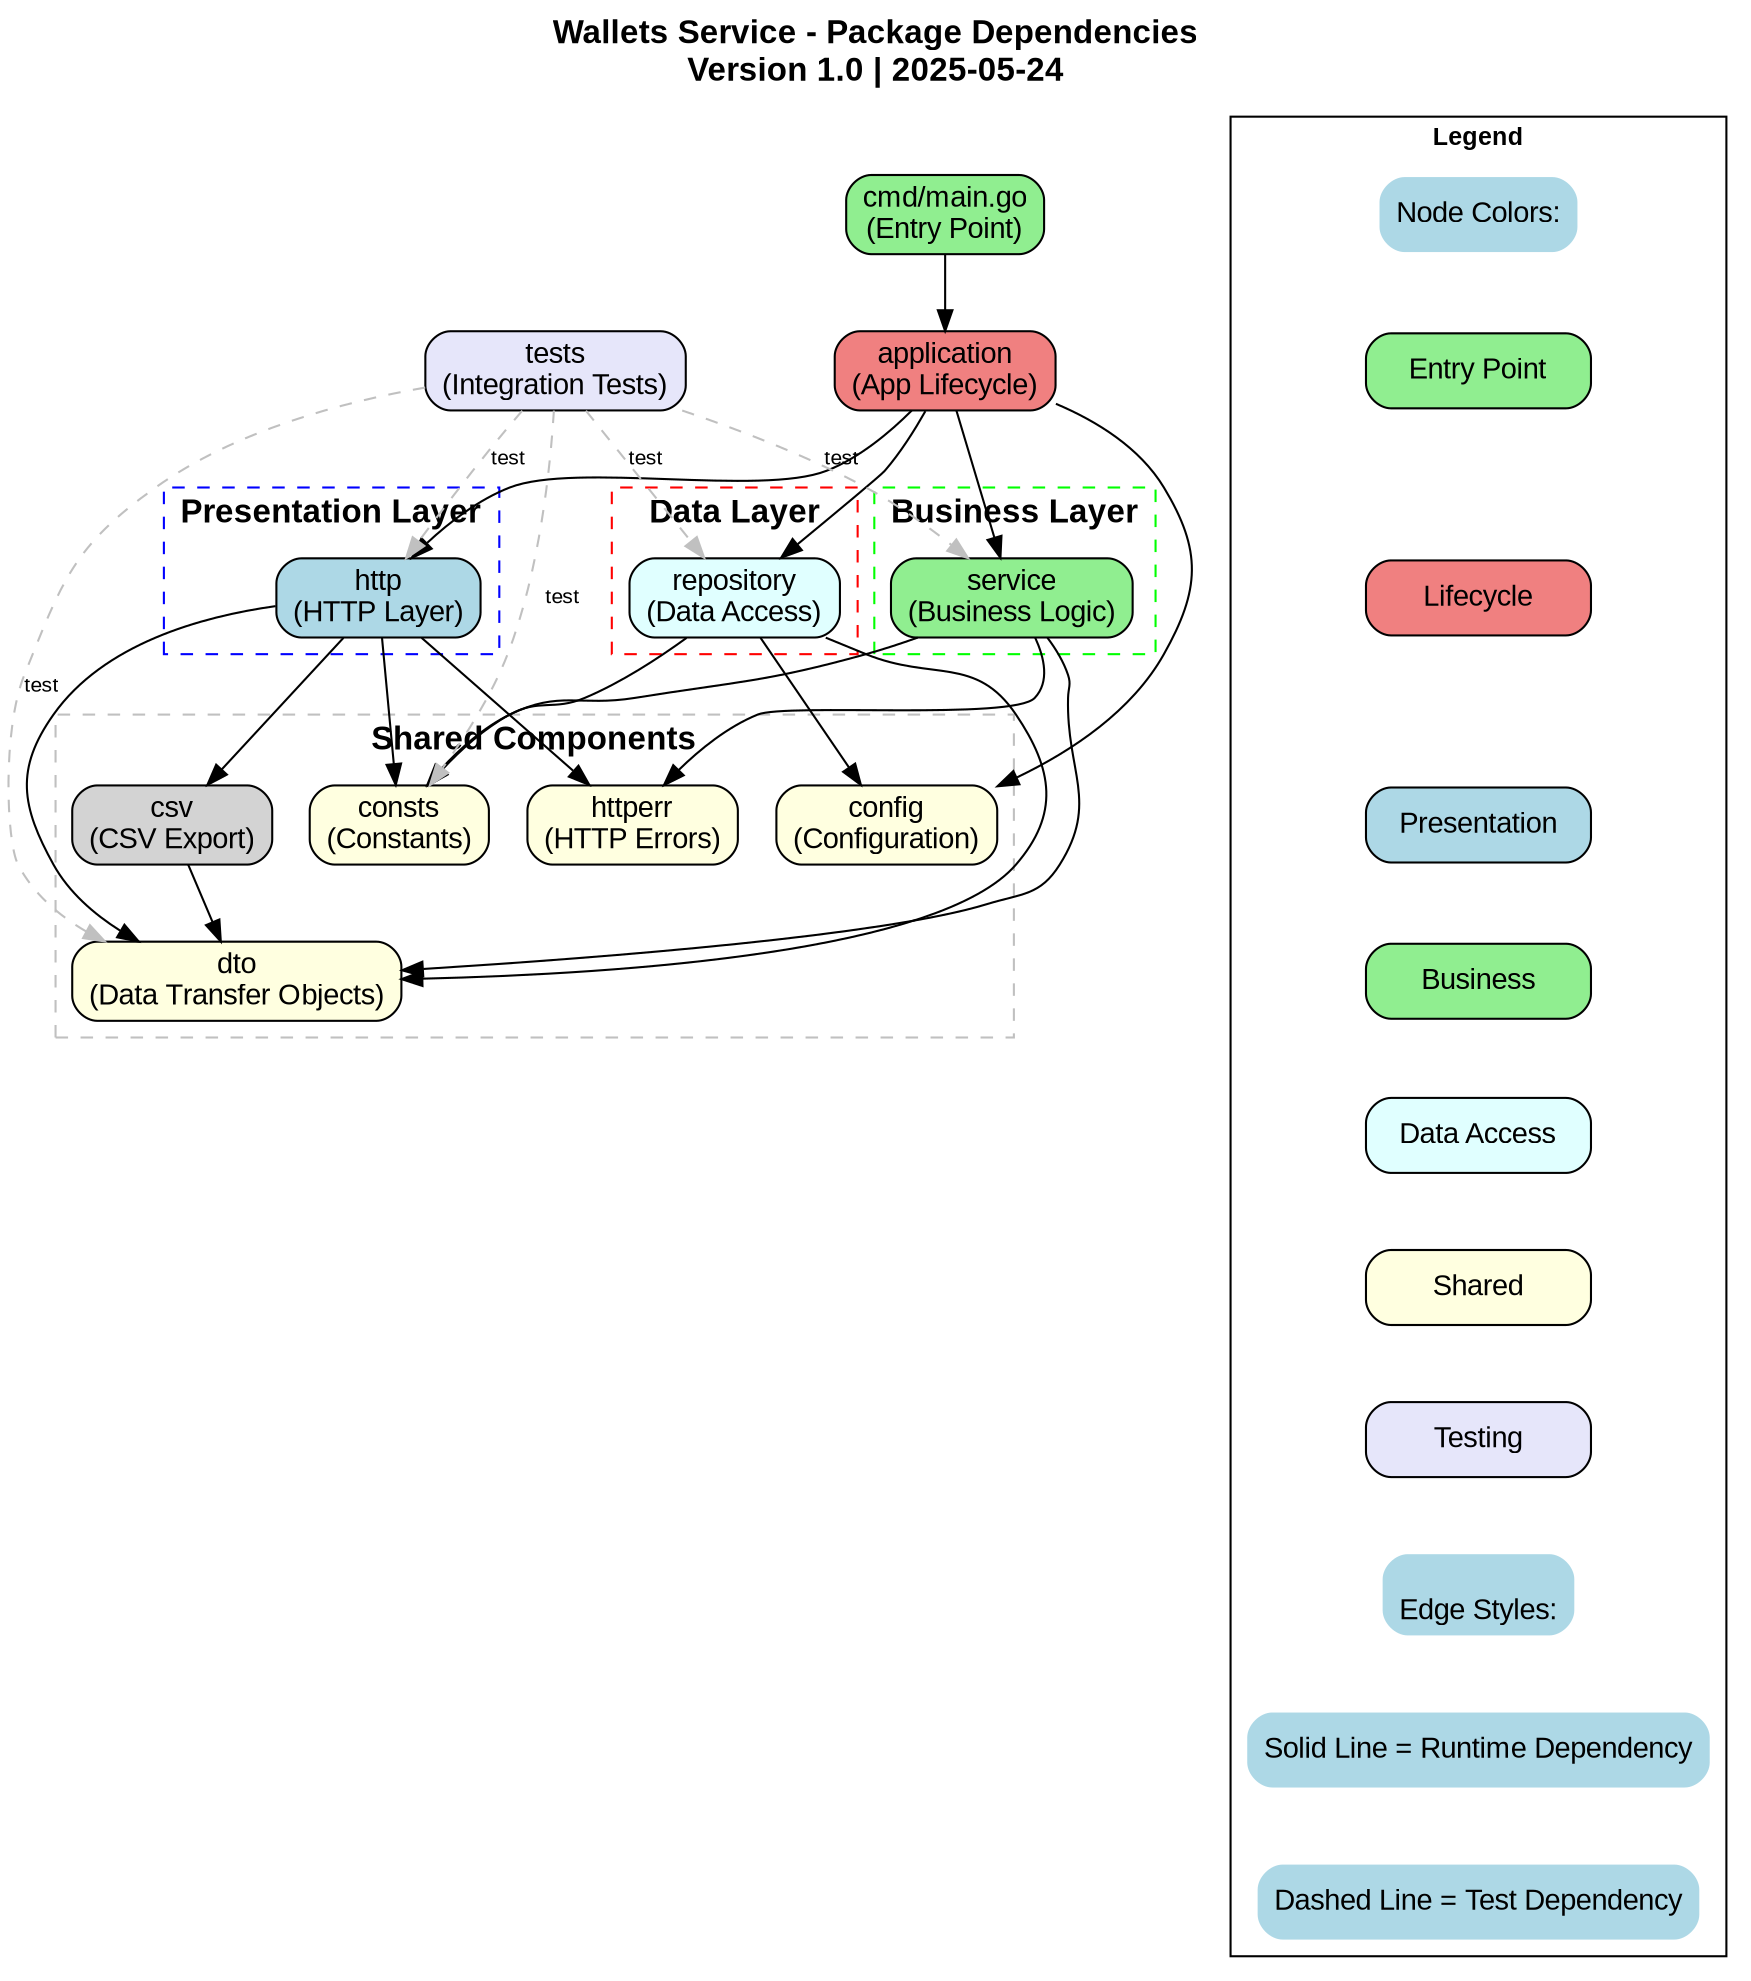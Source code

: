 // Package Dependencies Diagram for Wallets Service
// Generated with Graphviz version 2.43.0
// Created: 2025-05-24
// Version: 1.0

digraph PackageDependencies {
    // Graph settings
    rankdir=TB;
    node [shape=box, style="rounded,filled", fillcolor=lightblue, fontname="Arial"];
    edge [fontname="Arial", fontsize=10];
    
    // Metadata
    graph [label="Wallets Service - Package Dependencies\nVersion 1.0 | 2025-05-24", 
           labelloc="t", 
           fontsize=16, 
           fontname="Arial Bold"];
    
    // External entry point
    main [label="cmd/main.go\n(Entry Point)", fillcolor=lightgreen];
    
    // Internal packages
    application [label="application\n(App Lifecycle)", fillcolor=lightcoral];
    config [label="config\n(Configuration)", fillcolor=lightyellow];
    consts [label="consts\n(Constants)", fillcolor=lightyellow];
    csv [label="csv\n(CSV Export)", fillcolor=lightgray];
    dto [label="dto\n(Data Transfer Objects)", fillcolor=lightyellow];
    http [label="http\n(HTTP Layer)", fillcolor=lightblue];
    httperr [label="httperr\n(HTTP Errors)", fillcolor=lightyellow];
    repository [label="repository\n(Data Access)", fillcolor=lightcyan];
    service [label="service\n(Business Logic)", fillcolor=lightgreen];
    tests [label="tests\n(Integration Tests)", fillcolor=lavender];
    
    // Regular dependencies (solid lines)
    main -> application [style=solid, color=black];
    
    application -> config [style=solid];
    application -> http [style=solid];
    application -> repository [style=solid];
    application -> service [style=solid];
    
    csv -> dto [style=solid];
    
    http -> consts [style=solid];
    http -> csv [style=solid];
    http -> dto [style=solid];
    http -> httperr [style=solid];
    
    repository -> config [style=solid];
    repository -> consts [style=solid];
    repository -> dto [style=solid];
    
    service -> consts [style=solid];
    service -> dto [style=solid];
    service -> httperr [style=solid];
    
    // Test dependencies (dashed lines)
    tests -> consts [style=dashed, color=gray, label="test"];
    tests -> dto [style=dashed, color=gray, label="test"];
    tests -> http [style=dashed, color=gray, label="test"];
    tests -> repository [style=dashed, color=gray, label="test"];
    tests -> service [style=dashed, color=gray, label="test"];
    
    // Layer clusters
    subgraph cluster_presentation {
        label="Presentation Layer";
        style=dashed;
        color=blue;
        http;
    }
    
    subgraph cluster_business {
        label="Business Layer";
        style=dashed;
        color=green;
        service;
    }
    
    subgraph cluster_data {
        label="Data Layer";
        style=dashed;
        color=red;
        repository;
    }
    
    subgraph cluster_shared {
        label="Shared Components";
        style=dashed;
        color=gray;
        dto;
        consts;
        httperr;
        config;
        csv;
    }
    
    // Legend
    subgraph cluster_legend {
        label="Legend";
        style=filled;
        fillcolor=white;
        color=black;
        fontsize=12;
        
        // Legend nodes
        legend1 [shape=plaintext, label="Node Colors:"];
        entry [label="Entry Point", fillcolor=lightgreen, width=1.5];
        lifecycle [label="Lifecycle", fillcolor=lightcoral, width=1.5];
        presentation [label="Presentation", fillcolor=lightblue, width=1.5];
        business [label="Business", fillcolor=lightgreen, width=1.5];
        data [label="Data Access", fillcolor=lightcyan, width=1.5];
        shared [label="Shared", fillcolor=lightyellow, width=1.5];
        testing [label="Testing", fillcolor=lavender, width=1.5];
        
        legend2 [shape=plaintext, label="\nEdge Styles:"];
        solid_dep [shape=plaintext, label="Solid Line = Runtime Dependency"];
        dashed_dep [shape=plaintext, label="Dashed Line = Test Dependency"];
        
        // Invisible edges to maintain layout
        legend1 -> entry [style=invis];
        entry -> lifecycle [style=invis];
        lifecycle -> presentation [style=invis];
        presentation -> business [style=invis];
        business -> data [style=invis];
        data -> shared [style=invis];
        shared -> testing [style=invis];
        testing -> legend2 [style=invis];
        legend2 -> solid_dep [style=invis];
        solid_dep -> dashed_dep [style=invis];
    }
}
